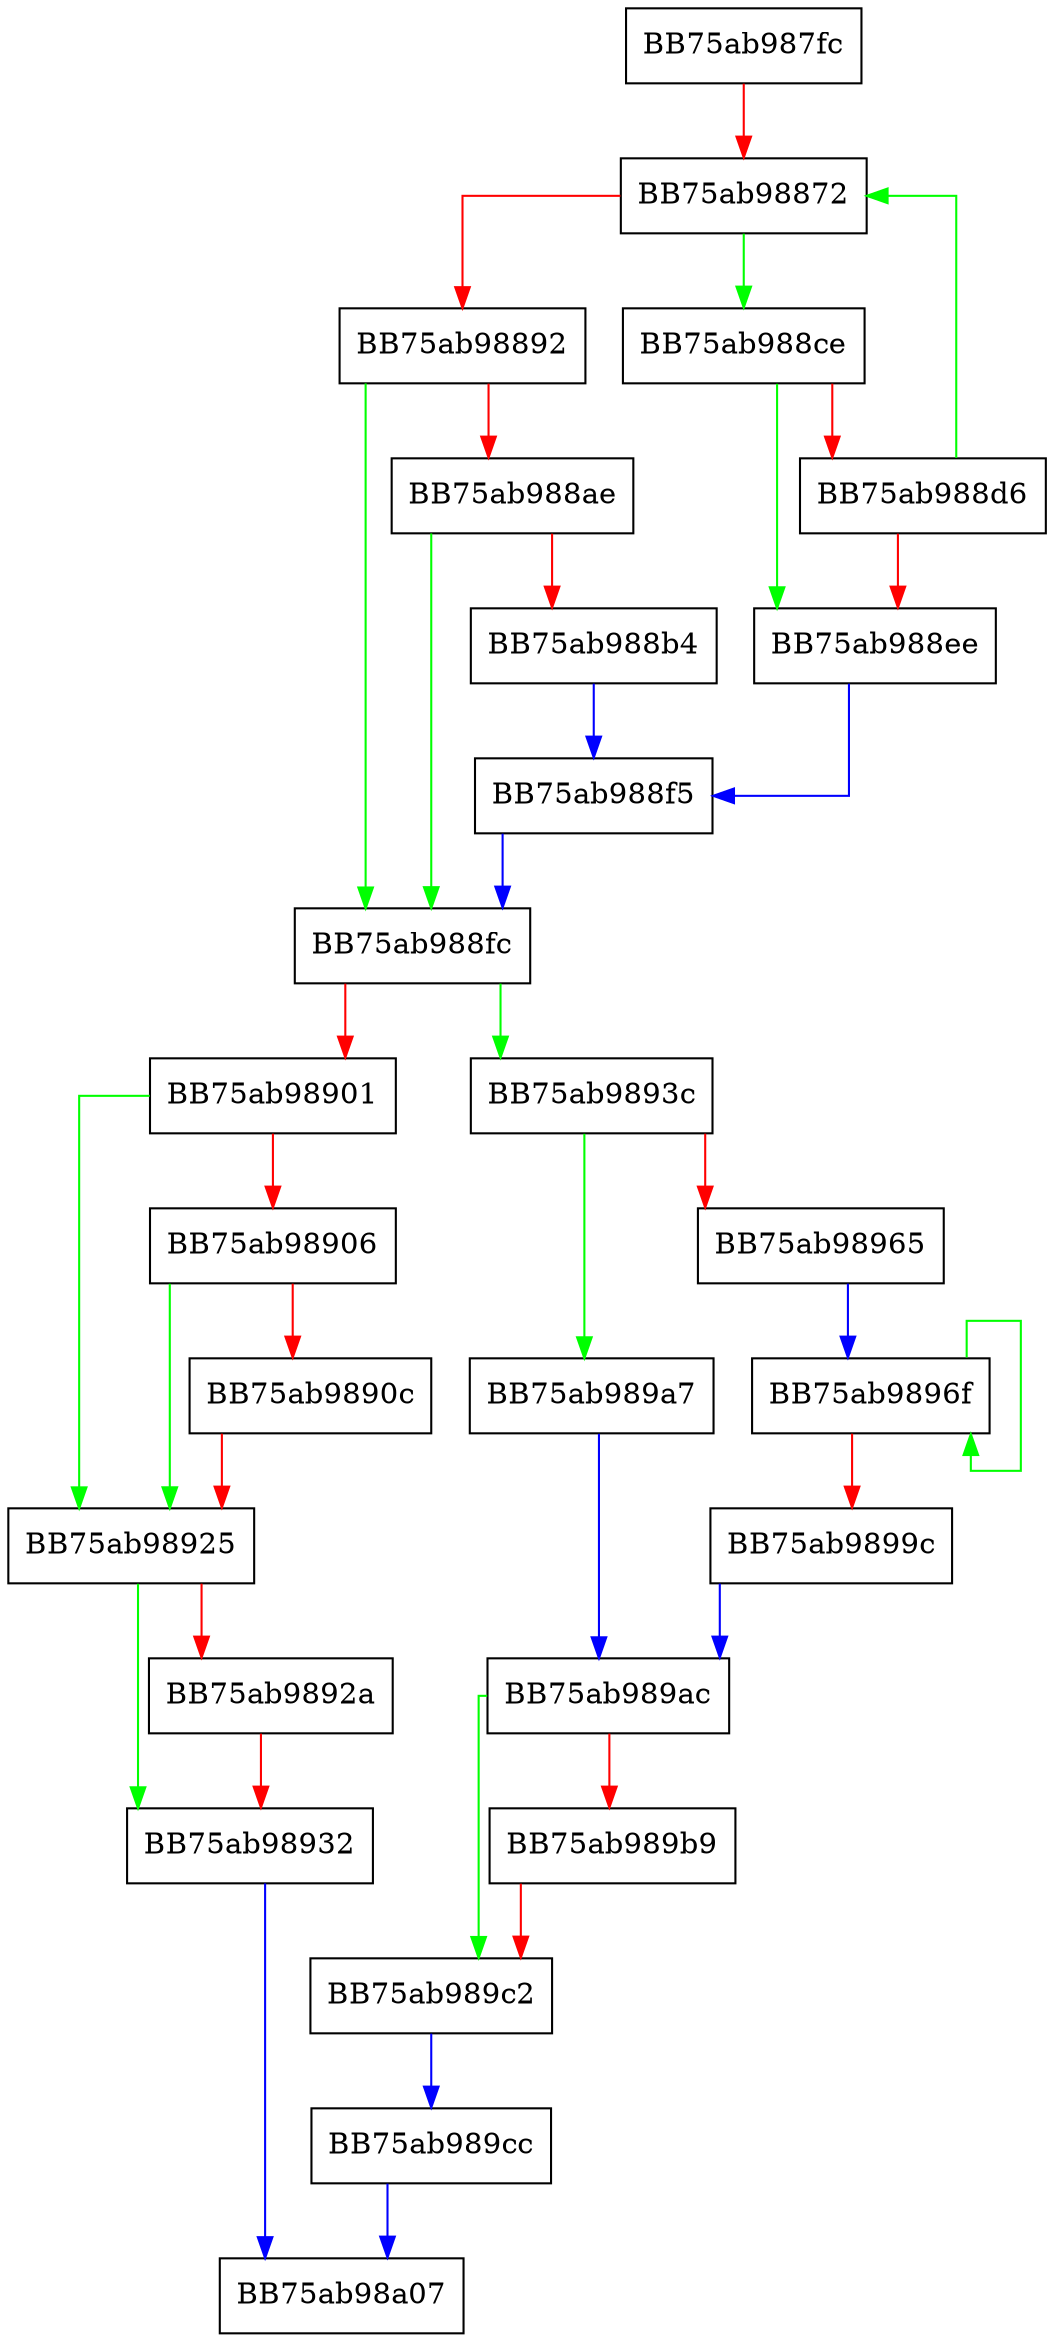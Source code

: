 digraph GetSha256 {
  node [shape="box"];
  graph [splines=ortho];
  BB75ab987fc -> BB75ab98872 [color="red"];
  BB75ab98872 -> BB75ab988ce [color="green"];
  BB75ab98872 -> BB75ab98892 [color="red"];
  BB75ab98892 -> BB75ab988fc [color="green"];
  BB75ab98892 -> BB75ab988ae [color="red"];
  BB75ab988ae -> BB75ab988fc [color="green"];
  BB75ab988ae -> BB75ab988b4 [color="red"];
  BB75ab988b4 -> BB75ab988f5 [color="blue"];
  BB75ab988ce -> BB75ab988ee [color="green"];
  BB75ab988ce -> BB75ab988d6 [color="red"];
  BB75ab988d6 -> BB75ab98872 [color="green"];
  BB75ab988d6 -> BB75ab988ee [color="red"];
  BB75ab988ee -> BB75ab988f5 [color="blue"];
  BB75ab988f5 -> BB75ab988fc [color="blue"];
  BB75ab988fc -> BB75ab9893c [color="green"];
  BB75ab988fc -> BB75ab98901 [color="red"];
  BB75ab98901 -> BB75ab98925 [color="green"];
  BB75ab98901 -> BB75ab98906 [color="red"];
  BB75ab98906 -> BB75ab98925 [color="green"];
  BB75ab98906 -> BB75ab9890c [color="red"];
  BB75ab9890c -> BB75ab98925 [color="red"];
  BB75ab98925 -> BB75ab98932 [color="green"];
  BB75ab98925 -> BB75ab9892a [color="red"];
  BB75ab9892a -> BB75ab98932 [color="red"];
  BB75ab98932 -> BB75ab98a07 [color="blue"];
  BB75ab9893c -> BB75ab989a7 [color="green"];
  BB75ab9893c -> BB75ab98965 [color="red"];
  BB75ab98965 -> BB75ab9896f [color="blue"];
  BB75ab9896f -> BB75ab9896f [color="green"];
  BB75ab9896f -> BB75ab9899c [color="red"];
  BB75ab9899c -> BB75ab989ac [color="blue"];
  BB75ab989a7 -> BB75ab989ac [color="blue"];
  BB75ab989ac -> BB75ab989c2 [color="green"];
  BB75ab989ac -> BB75ab989b9 [color="red"];
  BB75ab989b9 -> BB75ab989c2 [color="red"];
  BB75ab989c2 -> BB75ab989cc [color="blue"];
  BB75ab989cc -> BB75ab98a07 [color="blue"];
}